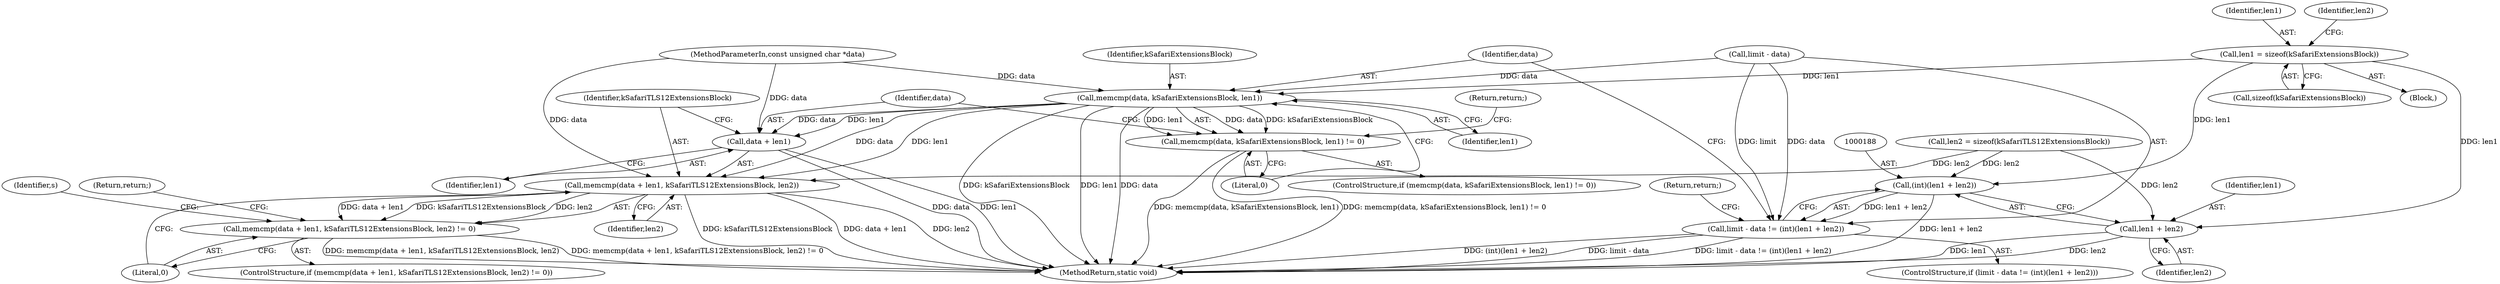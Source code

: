 digraph "0_openssl_a004e72b95835136d3f1ea90517f706c24c03da7_1@API" {
"1000173" [label="(Call,len1 = sizeof(kSafariExtensionsBlock))"];
"1000187" [label="(Call,(int)(len1 + len2))"];
"1000183" [label="(Call,limit - data != (int)(len1 + len2))"];
"1000189" [label="(Call,len1 + len2)"];
"1000195" [label="(Call,memcmp(data, kSafariExtensionsBlock, len1))"];
"1000194" [label="(Call,memcmp(data, kSafariExtensionsBlock, len1) != 0)"];
"1000203" [label="(Call,memcmp(data + len1, kSafariTLS12ExtensionsBlock, len2))"];
"1000202" [label="(Call,memcmp(data + len1, kSafariTLS12ExtensionsBlock, len2) != 0)"];
"1000204" [label="(Call,data + len1)"];
"1000190" [label="(Identifier,len1)"];
"1000192" [label="(Return,return;)"];
"1000121" [label="(MethodParameterIn,const unsigned char *data)"];
"1000174" [label="(Identifier,len1)"];
"1000187" [label="(Call,(int)(len1 + len2))"];
"1000183" [label="(Call,limit - data != (int)(len1 + len2))"];
"1000193" [label="(ControlStructure,if (memcmp(data, kSafariExtensionsBlock, len1) != 0))"];
"1000178" [label="(Call,len2 = sizeof(kSafariTLS12ExtensionsBlock))"];
"1000205" [label="(Identifier,data)"];
"1000200" [label="(Return,return;)"];
"1000199" [label="(Literal,0)"];
"1000184" [label="(Call,limit - data)"];
"1000194" [label="(Call,memcmp(data, kSafariExtensionsBlock, len1) != 0)"];
"1000207" [label="(Identifier,kSafariTLS12ExtensionsBlock)"];
"1000208" [label="(Identifier,len2)"];
"1000196" [label="(Identifier,data)"];
"1000206" [label="(Identifier,len1)"];
"1000202" [label="(Call,memcmp(data + len1, kSafariTLS12ExtensionsBlock, len2) != 0)"];
"1000189" [label="(Call,len1 + len2)"];
"1000204" [label="(Call,data + len1)"];
"1000203" [label="(Call,memcmp(data + len1, kSafariTLS12ExtensionsBlock, len2))"];
"1000210" [label="(Return,return;)"];
"1000195" [label="(Call,memcmp(data, kSafariExtensionsBlock, len1))"];
"1000171" [label="(Block,)"];
"1000173" [label="(Call,len1 = sizeof(kSafariExtensionsBlock))"];
"1000182" [label="(ControlStructure,if (limit - data != (int)(len1 + len2)))"];
"1000198" [label="(Identifier,len1)"];
"1000201" [label="(ControlStructure,if (memcmp(data + len1, kSafariTLS12ExtensionsBlock, len2) != 0))"];
"1000191" [label="(Identifier,len2)"];
"1000179" [label="(Identifier,len2)"];
"1000175" [label="(Call,sizeof(kSafariExtensionsBlock))"];
"1000242" [label="(MethodReturn,static void)"];
"1000197" [label="(Identifier,kSafariExtensionsBlock)"];
"1000209" [label="(Literal,0)"];
"1000238" [label="(Identifier,s)"];
"1000173" -> "1000171"  [label="AST: "];
"1000173" -> "1000175"  [label="CFG: "];
"1000174" -> "1000173"  [label="AST: "];
"1000175" -> "1000173"  [label="AST: "];
"1000179" -> "1000173"  [label="CFG: "];
"1000173" -> "1000187"  [label="DDG: len1"];
"1000173" -> "1000189"  [label="DDG: len1"];
"1000173" -> "1000195"  [label="DDG: len1"];
"1000187" -> "1000183"  [label="AST: "];
"1000187" -> "1000189"  [label="CFG: "];
"1000188" -> "1000187"  [label="AST: "];
"1000189" -> "1000187"  [label="AST: "];
"1000183" -> "1000187"  [label="CFG: "];
"1000187" -> "1000242"  [label="DDG: len1 + len2"];
"1000187" -> "1000183"  [label="DDG: len1 + len2"];
"1000178" -> "1000187"  [label="DDG: len2"];
"1000183" -> "1000182"  [label="AST: "];
"1000184" -> "1000183"  [label="AST: "];
"1000192" -> "1000183"  [label="CFG: "];
"1000196" -> "1000183"  [label="CFG: "];
"1000183" -> "1000242"  [label="DDG: (int)(len1 + len2)"];
"1000183" -> "1000242"  [label="DDG: limit - data"];
"1000183" -> "1000242"  [label="DDG: limit - data != (int)(len1 + len2)"];
"1000184" -> "1000183"  [label="DDG: limit"];
"1000184" -> "1000183"  [label="DDG: data"];
"1000189" -> "1000191"  [label="CFG: "];
"1000190" -> "1000189"  [label="AST: "];
"1000191" -> "1000189"  [label="AST: "];
"1000189" -> "1000242"  [label="DDG: len1"];
"1000189" -> "1000242"  [label="DDG: len2"];
"1000178" -> "1000189"  [label="DDG: len2"];
"1000195" -> "1000194"  [label="AST: "];
"1000195" -> "1000198"  [label="CFG: "];
"1000196" -> "1000195"  [label="AST: "];
"1000197" -> "1000195"  [label="AST: "];
"1000198" -> "1000195"  [label="AST: "];
"1000199" -> "1000195"  [label="CFG: "];
"1000195" -> "1000242"  [label="DDG: kSafariExtensionsBlock"];
"1000195" -> "1000242"  [label="DDG: data"];
"1000195" -> "1000242"  [label="DDG: len1"];
"1000195" -> "1000194"  [label="DDG: data"];
"1000195" -> "1000194"  [label="DDG: kSafariExtensionsBlock"];
"1000195" -> "1000194"  [label="DDG: len1"];
"1000184" -> "1000195"  [label="DDG: data"];
"1000121" -> "1000195"  [label="DDG: data"];
"1000195" -> "1000203"  [label="DDG: data"];
"1000195" -> "1000203"  [label="DDG: len1"];
"1000195" -> "1000204"  [label="DDG: data"];
"1000195" -> "1000204"  [label="DDG: len1"];
"1000194" -> "1000193"  [label="AST: "];
"1000194" -> "1000199"  [label="CFG: "];
"1000199" -> "1000194"  [label="AST: "];
"1000200" -> "1000194"  [label="CFG: "];
"1000205" -> "1000194"  [label="CFG: "];
"1000194" -> "1000242"  [label="DDG: memcmp(data, kSafariExtensionsBlock, len1) != 0"];
"1000194" -> "1000242"  [label="DDG: memcmp(data, kSafariExtensionsBlock, len1)"];
"1000203" -> "1000202"  [label="AST: "];
"1000203" -> "1000208"  [label="CFG: "];
"1000204" -> "1000203"  [label="AST: "];
"1000207" -> "1000203"  [label="AST: "];
"1000208" -> "1000203"  [label="AST: "];
"1000209" -> "1000203"  [label="CFG: "];
"1000203" -> "1000242"  [label="DDG: len2"];
"1000203" -> "1000242"  [label="DDG: kSafariTLS12ExtensionsBlock"];
"1000203" -> "1000242"  [label="DDG: data + len1"];
"1000203" -> "1000202"  [label="DDG: data + len1"];
"1000203" -> "1000202"  [label="DDG: kSafariTLS12ExtensionsBlock"];
"1000203" -> "1000202"  [label="DDG: len2"];
"1000121" -> "1000203"  [label="DDG: data"];
"1000178" -> "1000203"  [label="DDG: len2"];
"1000202" -> "1000201"  [label="AST: "];
"1000202" -> "1000209"  [label="CFG: "];
"1000209" -> "1000202"  [label="AST: "];
"1000210" -> "1000202"  [label="CFG: "];
"1000238" -> "1000202"  [label="CFG: "];
"1000202" -> "1000242"  [label="DDG: memcmp(data + len1, kSafariTLS12ExtensionsBlock, len2)"];
"1000202" -> "1000242"  [label="DDG: memcmp(data + len1, kSafariTLS12ExtensionsBlock, len2) != 0"];
"1000204" -> "1000206"  [label="CFG: "];
"1000205" -> "1000204"  [label="AST: "];
"1000206" -> "1000204"  [label="AST: "];
"1000207" -> "1000204"  [label="CFG: "];
"1000204" -> "1000242"  [label="DDG: data"];
"1000204" -> "1000242"  [label="DDG: len1"];
"1000121" -> "1000204"  [label="DDG: data"];
}
